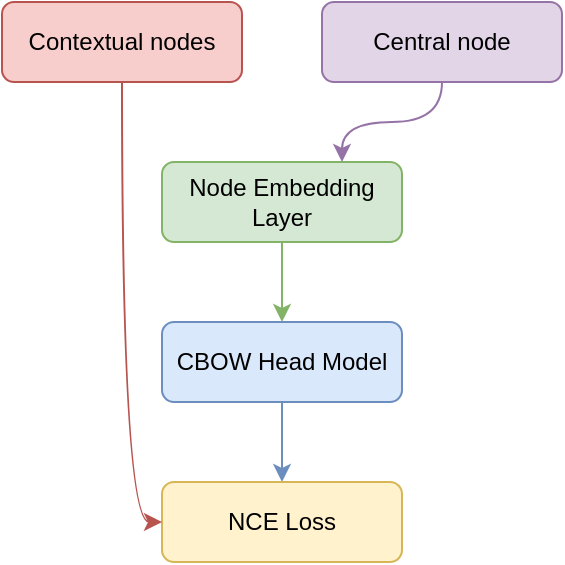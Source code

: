<mxfile version="14.1.8" type="device"><diagram id="2MTRTARULEx9x_vYIdwO" name="Pagina-1"><mxGraphModel dx="1298" dy="900" grid="1" gridSize="10" guides="1" tooltips="1" connect="1" arrows="1" fold="1" page="1" pageScale="1" pageWidth="827" pageHeight="1169" math="0" shadow="0"><root><mxCell id="0"/><mxCell id="1" parent="0"/><mxCell id="AJYDJTUaqQOXnLlVXHWs-9" style="edgeStyle=orthogonalEdgeStyle;curved=1;rounded=0;orthogonalLoop=1;jettySize=auto;html=1;fillColor=#d5e8d4;strokeColor=#82b366;" edge="1" parent="1" source="AJYDJTUaqQOXnLlVXHWs-1" target="AJYDJTUaqQOXnLlVXHWs-2"><mxGeometry relative="1" as="geometry"/></mxCell><mxCell id="AJYDJTUaqQOXnLlVXHWs-1" value="Node Embedding Layer" style="rounded=1;whiteSpace=wrap;html=1;fillColor=#d5e8d4;strokeColor=#82b366;" vertex="1" parent="1"><mxGeometry x="200" y="240" width="120" height="40" as="geometry"/></mxCell><mxCell id="AJYDJTUaqQOXnLlVXHWs-8" style="edgeStyle=orthogonalEdgeStyle;curved=1;rounded=0;orthogonalLoop=1;jettySize=auto;html=1;fillColor=#dae8fc;strokeColor=#6c8ebf;" edge="1" parent="1" source="AJYDJTUaqQOXnLlVXHWs-2" target="AJYDJTUaqQOXnLlVXHWs-3"><mxGeometry relative="1" as="geometry"/></mxCell><mxCell id="AJYDJTUaqQOXnLlVXHWs-2" value="CBOW Head Model" style="rounded=1;whiteSpace=wrap;html=1;fillColor=#dae8fc;strokeColor=#6c8ebf;" vertex="1" parent="1"><mxGeometry x="200" y="320" width="120" height="40" as="geometry"/></mxCell><mxCell id="AJYDJTUaqQOXnLlVXHWs-3" value="NCE Loss" style="rounded=1;whiteSpace=wrap;html=1;fillColor=#fff2cc;strokeColor=#d6b656;" vertex="1" parent="1"><mxGeometry x="200" y="400" width="120" height="40" as="geometry"/></mxCell><mxCell id="AJYDJTUaqQOXnLlVXHWs-6" style="edgeStyle=orthogonalEdgeStyle;rounded=0;orthogonalLoop=1;jettySize=auto;html=1;entryX=0;entryY=0.5;entryDx=0;entryDy=0;curved=1;fillColor=#f8cecc;strokeColor=#b85450;" edge="1" parent="1" source="AJYDJTUaqQOXnLlVXHWs-4" target="AJYDJTUaqQOXnLlVXHWs-3"><mxGeometry relative="1" as="geometry"/></mxCell><mxCell id="AJYDJTUaqQOXnLlVXHWs-4" value="Contextual nodes" style="rounded=1;whiteSpace=wrap;html=1;fillColor=#f8cecc;strokeColor=#b85450;" vertex="1" parent="1"><mxGeometry x="120" y="160" width="120" height="40" as="geometry"/></mxCell><mxCell id="AJYDJTUaqQOXnLlVXHWs-7" style="edgeStyle=orthogonalEdgeStyle;curved=1;rounded=0;orthogonalLoop=1;jettySize=auto;html=1;fillColor=#e1d5e7;strokeColor=#9673a6;entryX=0.75;entryY=0;entryDx=0;entryDy=0;" edge="1" parent="1" source="AJYDJTUaqQOXnLlVXHWs-5" target="AJYDJTUaqQOXnLlVXHWs-1"><mxGeometry relative="1" as="geometry"><mxPoint x="340" y="420" as="targetPoint"/></mxGeometry></mxCell><mxCell id="AJYDJTUaqQOXnLlVXHWs-5" value="Central node" style="rounded=1;whiteSpace=wrap;html=1;fillColor=#e1d5e7;strokeColor=#9673a6;" vertex="1" parent="1"><mxGeometry x="280" y="160" width="120" height="40" as="geometry"/></mxCell></root></mxGraphModel></diagram></mxfile>